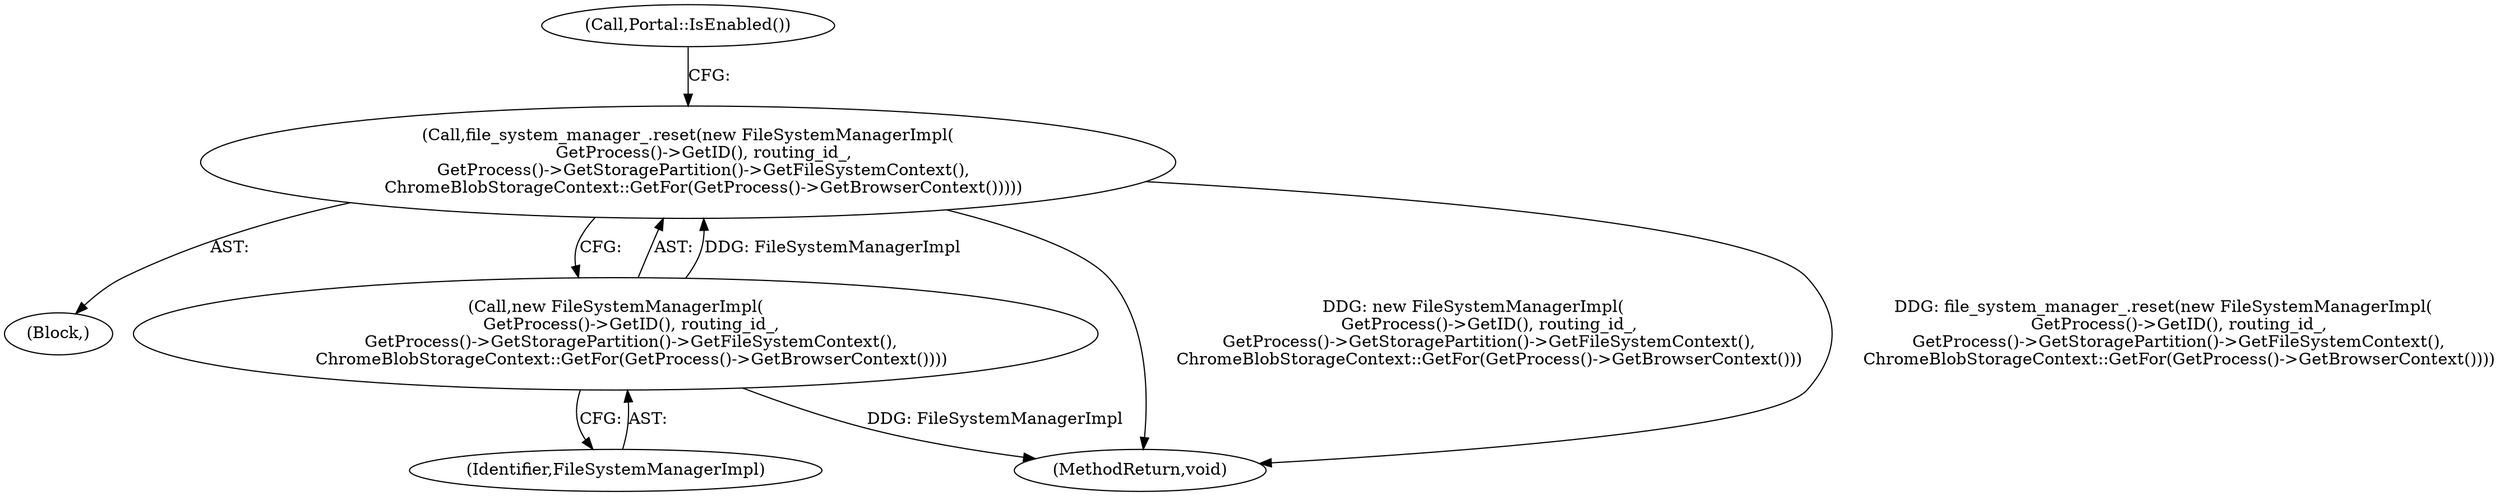 digraph "0_Chrome_971548cdca2d4c0a6fedd3db0c94372c2a27eac3_0@API" {
"1000348" [label="(Call,file_system_manager_.reset(new FileSystemManagerImpl(\n      GetProcess()->GetID(), routing_id_,\n      GetProcess()->GetStoragePartition()->GetFileSystemContext(),\n      ChromeBlobStorageContext::GetFor(GetProcess()->GetBrowserContext()))))"];
"1000349" [label="(Call,new FileSystemManagerImpl(\n      GetProcess()->GetID(), routing_id_,\n      GetProcess()->GetStoragePartition()->GetFileSystemContext(),\n      ChromeBlobStorageContext::GetFor(GetProcess()->GetBrowserContext())))"];
"1000348" [label="(Call,file_system_manager_.reset(new FileSystemManagerImpl(\n      GetProcess()->GetID(), routing_id_,\n      GetProcess()->GetStoragePartition()->GetFileSystemContext(),\n      ChromeBlobStorageContext::GetFor(GetProcess()->GetBrowserContext()))))"];
"1000349" [label="(Call,new FileSystemManagerImpl(\n      GetProcess()->GetID(), routing_id_,\n      GetProcess()->GetStoragePartition()->GetFileSystemContext(),\n      ChromeBlobStorageContext::GetFor(GetProcess()->GetBrowserContext())))"];
"1000353" [label="(Call,Portal::IsEnabled())"];
"1000101" [label="(Block,)"];
"1000390" [label="(MethodReturn,void)"];
"1000350" [label="(Identifier,FileSystemManagerImpl)"];
"1000348" -> "1000101"  [label="AST: "];
"1000348" -> "1000349"  [label="CFG: "];
"1000349" -> "1000348"  [label="AST: "];
"1000353" -> "1000348"  [label="CFG: "];
"1000348" -> "1000390"  [label="DDG: new FileSystemManagerImpl(\n      GetProcess()->GetID(), routing_id_,\n      GetProcess()->GetStoragePartition()->GetFileSystemContext(),\n      ChromeBlobStorageContext::GetFor(GetProcess()->GetBrowserContext()))"];
"1000348" -> "1000390"  [label="DDG: file_system_manager_.reset(new FileSystemManagerImpl(\n      GetProcess()->GetID(), routing_id_,\n      GetProcess()->GetStoragePartition()->GetFileSystemContext(),\n      ChromeBlobStorageContext::GetFor(GetProcess()->GetBrowserContext())))"];
"1000349" -> "1000348"  [label="DDG: FileSystemManagerImpl"];
"1000349" -> "1000350"  [label="CFG: "];
"1000350" -> "1000349"  [label="AST: "];
"1000349" -> "1000390"  [label="DDG: FileSystemManagerImpl"];
}

